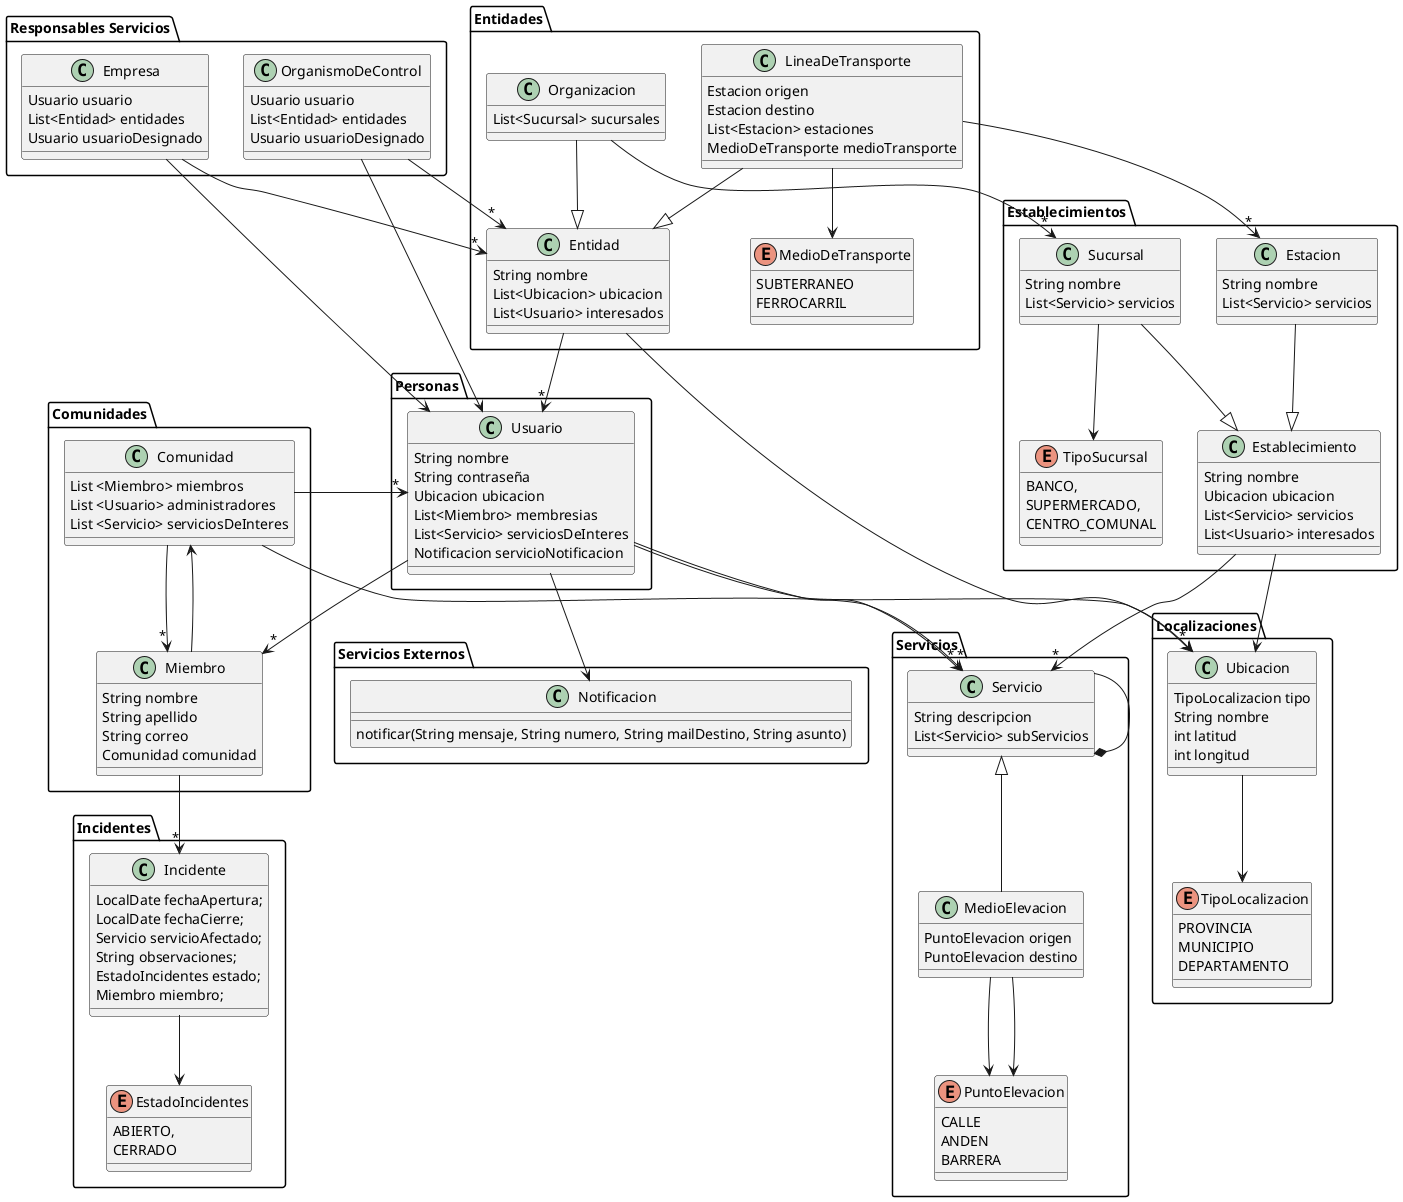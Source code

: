 @startuml
'https://plantuml.com/class-diagram

package "Incidentes"{
    enum EstadoIncidentes {
        ABIERTO,
        CERRADO
    }
    class Incidente {
        LocalDate fechaApertura;
        LocalDate fechaCierre;
        Servicio servicioAfectado;
        String observaciones;
        EstadoIncidentes estado;
        Miembro miembro;
}
}


package "Localizaciones"{
class Ubicacion{
    TipoLocalizacion tipo
    String nombre
    int latitud
    int longitud
}
enum TipoLocalizacion{
    PROVINCIA
    MUNICIPIO
    DEPARTAMENTO
}
}
package "Responsables Servicios"{

    class Empresa{
        Usuario usuario
        List<Entidad> entidades
        Usuario usuarioDesignado

    }

    class OrganismoDeControl{
        Usuario usuario
        List<Entidad> entidades
        Usuario usuarioDesignado
    }

}
package "Entidades"{

class Entidad{
    String nombre
    List<Ubicacion> ubicacion
    List<Usuario> interesados
}

class LineaDeTransporte{
    Estacion origen
    Estacion destino
    List<Estacion> estaciones
    MedioDeTransporte medioTransporte
}
Enum MedioDeTransporte{
    SUBTERRANEO
    FERROCARRIL
}

class Organizacion{
    List<Sucursal> sucursales
}
}

package "Establecimientos"{

class Establecimiento{
    String nombre
    Ubicacion ubicacion
    List<Servicio> servicios
    List<Usuario> interesados

}
class Estacion{
    String nombre
    List<Servicio> servicios
}
class Sucursal{
    String nombre
    List<Servicio> servicios
}

enum TipoSucursal {
   BANCO,
   SUPERMERCADO,
   CENTRO_COMUNAL
 }

}

package "Servicios"{
class Servicio{
    String descripcion
    List<Servicio> subServicios
}

class MedioElevacion{
    PuntoElevacion origen
    PuntoElevacion destino
}

Enum PuntoElevacion {
    CALLE
    ANDEN
    BARRERA
}
}

package "Comunidades"{
class Comunidad{
    List <Miembro> miembros
    List <Usuario> administradores
    List <Servicio> serviciosDeInteres
}
class Miembro{
    String nombre
    String apellido
    String correo
    Comunidad comunidad
}


}
package "Personas"{
class Usuario{
     String nombre
     String contraseña
     Ubicacion ubicacion
     List<Miembro> membresias
     List<Servicio> serviciosDeInteres
     Notificacion servicioNotificacion

}
}

package "Servicios Externos"{
    class Notificacion{
         notificar(String mensaje, String numero, String mailDestino, String asunto)

    }

}




LineaDeTransporte -->"*" Estacion
LineaDeTransporte --> MedioDeTransporte
LineaDeTransporte --|> Entidad

Servicio <|-- MedioElevacion
Servicio --* Servicio

MedioElevacion --> PuntoElevacion
MedioElevacion --> PuntoElevacion


Estacion --|> Establecimiento

Comunidad -->"*" Miembro
Comunidad -->"*" Usuario
Comunidad -->"*" Servicio

Miembro --> Comunidad

Empresa --> Usuario
Empresa -->"*" Entidad

OrganismoDeControl --> Usuario
OrganismoDeControl -->"*" Entidad

Usuario --> Ubicacion
Usuario -->"*" Miembro
Usuario -->"*" Servicio
Usuario --> Notificacion

Ubicacion --> TipoLocalizacion

Organizacion -->"*" Sucursal
Organizacion --|> Entidad


Sucursal --|> Establecimiento

Entidad -->"*" Usuario
Entidad -->"*"Ubicacion

Establecimiento -->"*" Servicio
Establecimiento --> Ubicacion

Miembro -->"*" Incidente

Incidente --> EstadoIncidentes

Sucursal --> TipoSucursal
@endum